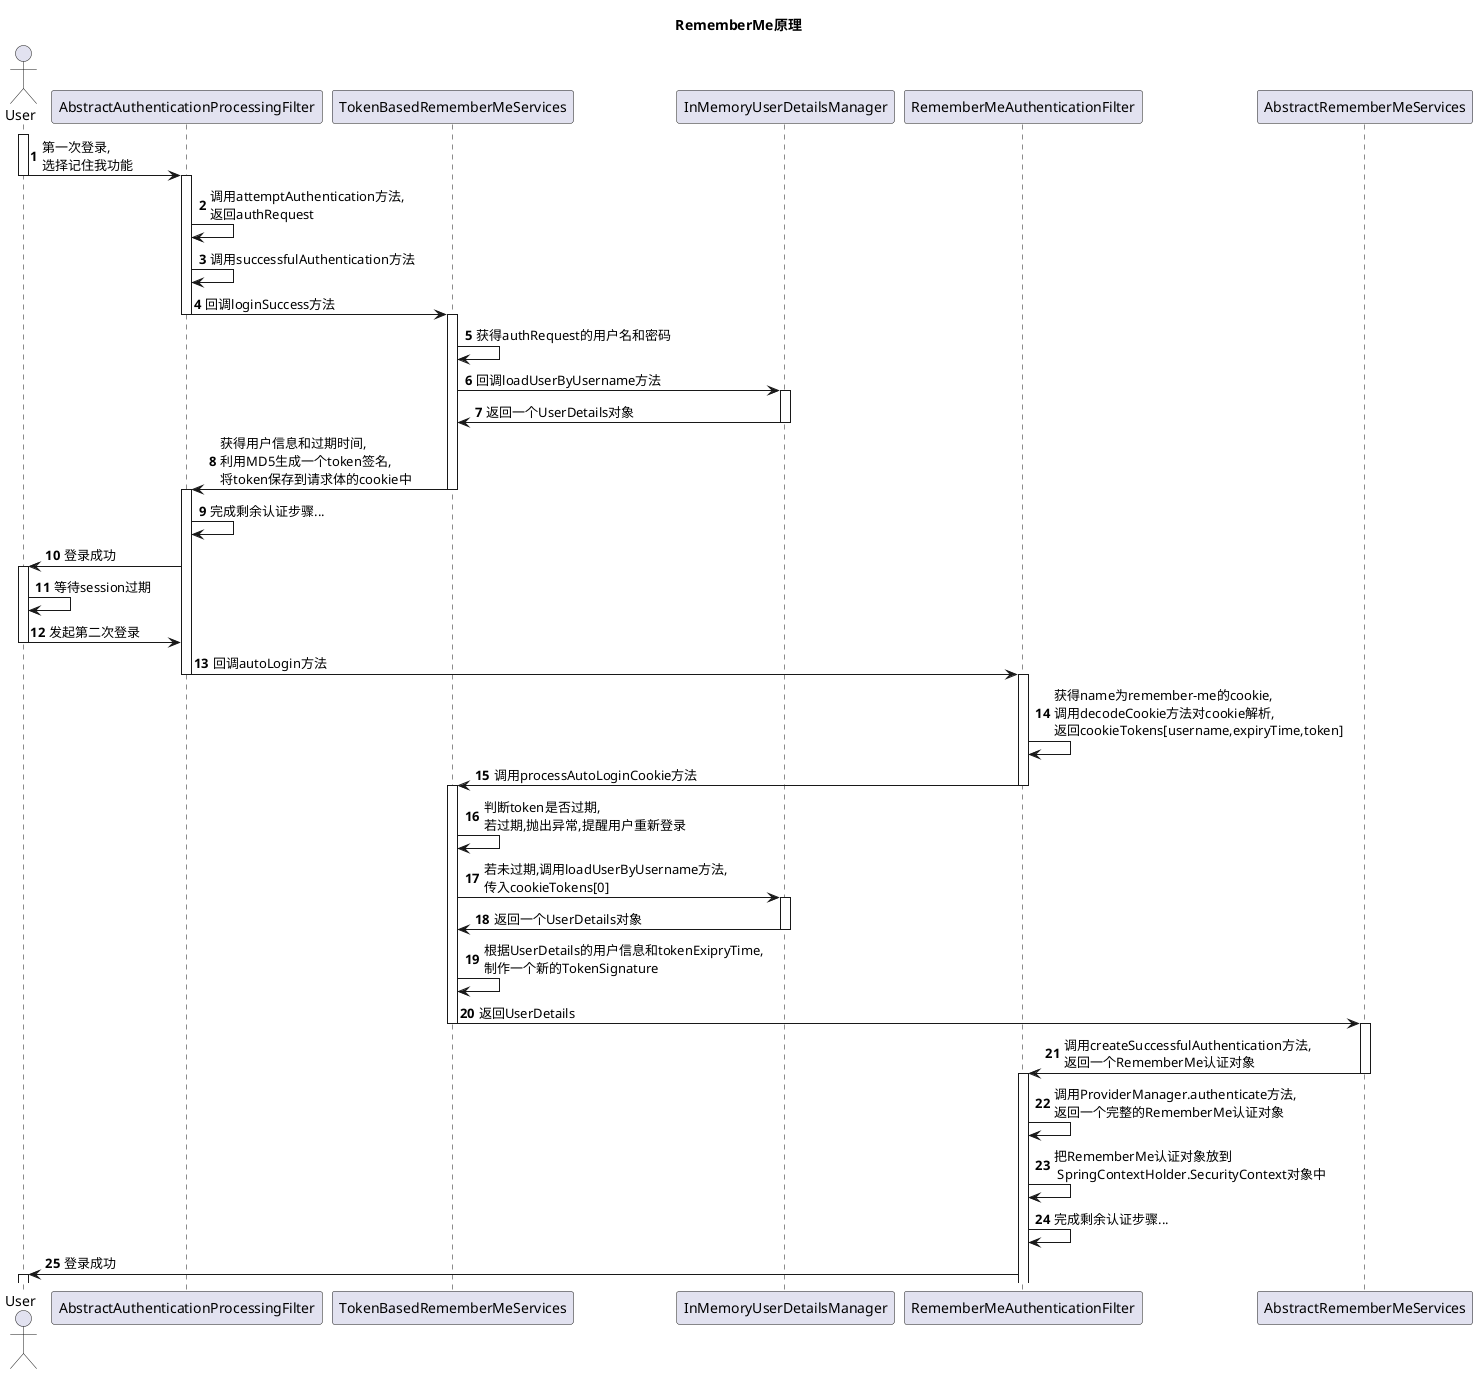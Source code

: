 @startuml
title RememberMe原理

actor User as user
participant AbstractAuthenticationProcessingFilter as aapf
participant TokenBasedRememberMeServices as tbrms
participant InMemoryUserDetailsManager as iudm
participant RememberMeAuthenticationFilter as rmaf
participant AbstractRememberMeServices as arms

autonumber
activate user
user -> aapf: 第一次登录,\n选择记住我功能
deactivate user
activate aapf
aapf -> aapf: 调用attemptAuthentication方法,\n返回authRequest
aapf -> aapf: 调用successfulAuthentication方法
aapf -> tbrms: 回调loginSuccess方法
deactivate aapf
activate tbrms
tbrms -> tbrms: 获得authRequest的用户名和密码
tbrms -> iudm: 回调loadUserByUsername方法
activate iudm
iudm -> tbrms: 返回一个UserDetails对象
deactivate iudm
tbrms -> aapf: 获得用户信息和过期时间,\n利用MD5生成一个token签名,\n将token保存到请求体的cookie中
deactivate tbrms
activate aapf
aapf -> aapf: 完成剩余认证步骤...
aapf -> user: 登录成功
activate user
user -> user: 等待session过期
user -> aapf: 发起第二次登录
deactivate
aapf -> rmaf: 回调autoLogin方法
deactivate aapf
activate rmaf
rmaf -> rmaf: 获得name为remember-me的cookie,\n调用decodeCookie方法对cookie解析,\n返回cookieTokens[username,expiryTime,token]
rmaf -> tbrms: 调用processAutoLoginCookie方法
deactivate rmaf
activate tbrms
tbrms -> tbrms: 判断token是否过期,\n若过期,抛出异常,提醒用户重新登录
tbrms -> iudm: 若未过期,调用loadUserByUsername方法,\n传入cookieTokens[0]
activate iudm
iudm -> tbrms: 返回一个UserDetails对象
deactivate iudm
tbrms -> tbrms: 根据UserDetails的用户信息和tokenExipryTime,\n制作一个新的TokenSignature
tbrms -> arms: 返回UserDetails
deactivate tbrms
activate arms
arms -> rmaf: 调用createSuccessfulAuthentication方法,\n返回一个RememberMe认证对象
deactivate arms
activate rmaf
rmaf -> rmaf: 调用ProviderManager.authenticate方法,\n返回一个完整的RememberMe认证对象
rmaf -> rmaf: 把RememberMe认证对象放到\n SpringContextHolder.SecurityContext对象中
rmaf -> rmaf: 完成剩余认证步骤...
rmaf -> user: 登录成功
activate user
@enduml